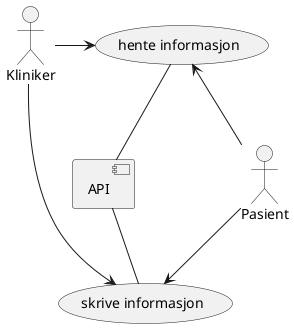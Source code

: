 @startuml

"Kliniker" as kliniker
"hente informasjon" as (hente)
[API] as api
"skrive informasjon" as (skrive)
actor "Pasient" as pasient

kliniker -> (hente)
(hente) <- pasient
kliniker -down-> (skrive)

(hente) -[hidden]-> (skrive)

'pasient -left-> hente
'pasient -[hidden]left-> skrive
pasient -down-> skrive

api -up- hente
api -down- skrive

@enduml
